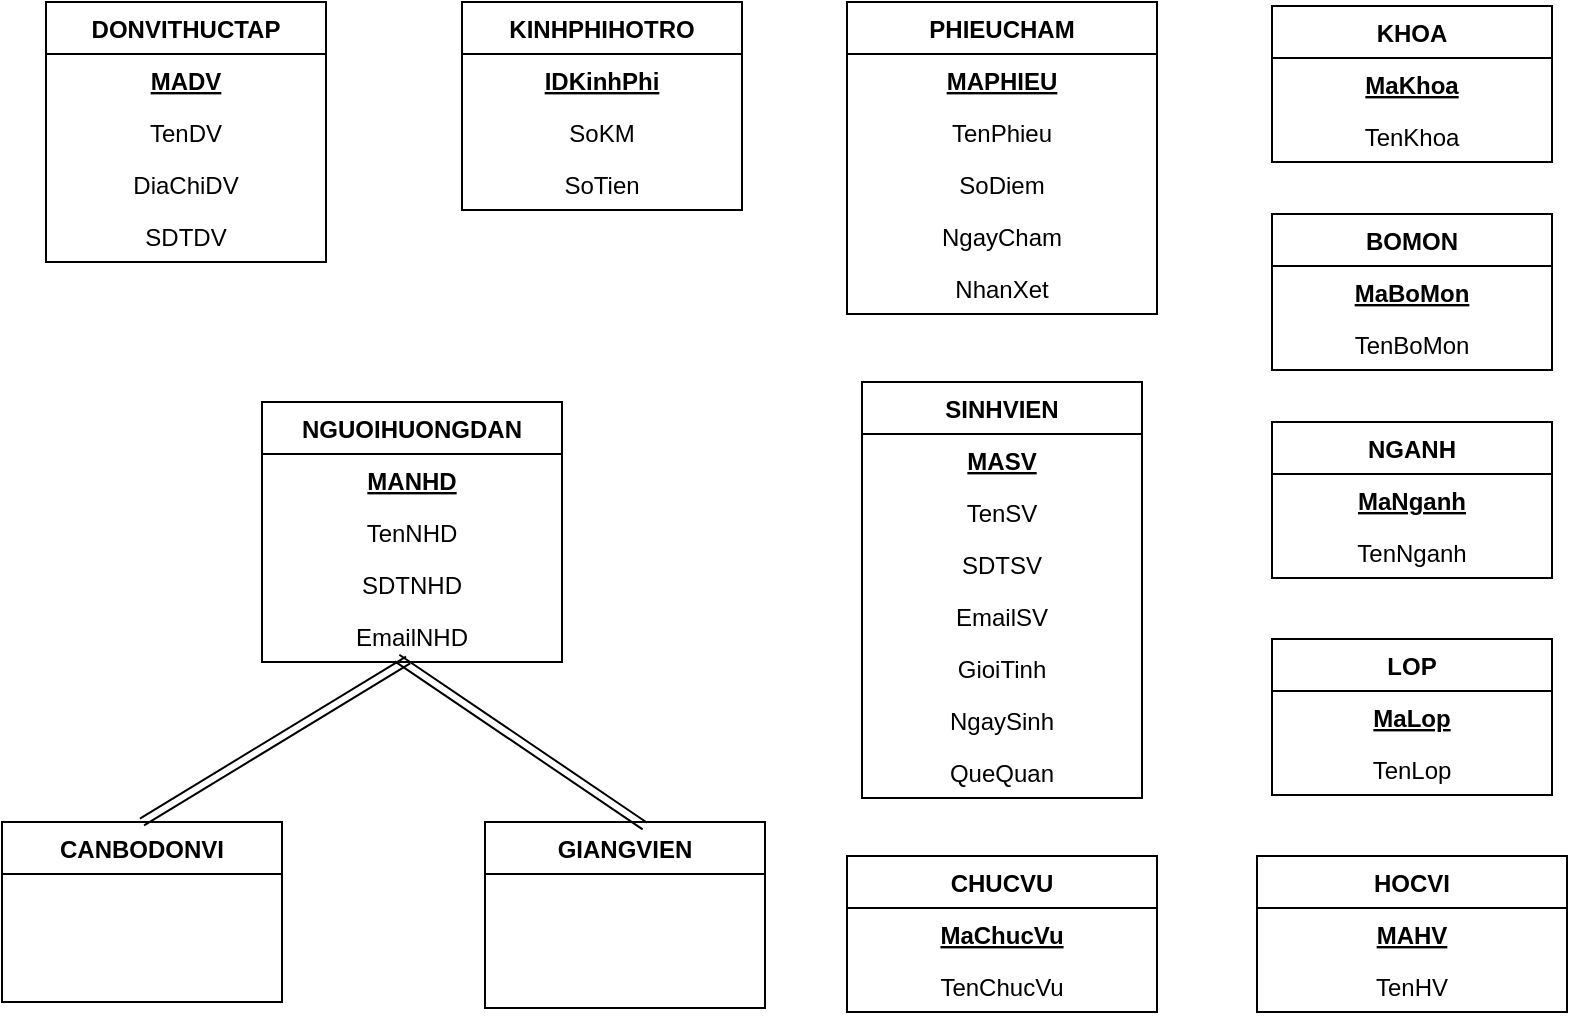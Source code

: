 <mxfile version="12.2.4" type="device" pages="1"><diagram id="Cwxf7lYwwcIN982t7A-e" name="Page-1"><mxGraphModel dx="1915" dy="545" grid="1" gridSize="10" guides="1" tooltips="1" connect="1" arrows="1" fold="1" page="1" pageScale="1" pageWidth="827" pageHeight="1169" math="0" shadow="0"><root><mxCell id="0"/><mxCell id="1" parent="0"/><mxCell id="HSzz-saxNgUrXWSduCS3-7" value="DONVITHUCTAP" style="swimlane;fontStyle=1;childLayout=stackLayout;horizontal=1;startSize=26;fillColor=none;horizontalStack=0;resizeParent=1;resizeParentMax=0;resizeLast=0;collapsible=1;marginBottom=0;" parent="1" vertex="1"><mxGeometry x="-118" y="250" width="140" height="130" as="geometry"/></mxCell><mxCell id="HSzz-saxNgUrXWSduCS3-8" value="MADV" style="text;strokeColor=none;fillColor=none;align=center;verticalAlign=top;spacingLeft=4;spacingRight=4;overflow=hidden;rotatable=0;points=[[0,0.5],[1,0.5]];portConstraint=eastwest;fontStyle=5" parent="HSzz-saxNgUrXWSduCS3-7" vertex="1"><mxGeometry y="26" width="140" height="26" as="geometry"/></mxCell><mxCell id="HSzz-saxNgUrXWSduCS3-9" value="TenDV" style="text;strokeColor=none;fillColor=none;align=center;verticalAlign=top;spacingLeft=4;spacingRight=4;overflow=hidden;rotatable=0;points=[[0,0.5],[1,0.5]];portConstraint=eastwest;" parent="HSzz-saxNgUrXWSduCS3-7" vertex="1"><mxGeometry y="52" width="140" height="26" as="geometry"/></mxCell><mxCell id="HSzz-saxNgUrXWSduCS3-10" value="DiaChiDV" style="text;strokeColor=none;fillColor=none;align=center;verticalAlign=top;spacingLeft=4;spacingRight=4;overflow=hidden;rotatable=0;points=[[0,0.5],[1,0.5]];portConstraint=eastwest;" parent="HSzz-saxNgUrXWSduCS3-7" vertex="1"><mxGeometry y="78" width="140" height="26" as="geometry"/></mxCell><mxCell id="HSzz-saxNgUrXWSduCS3-11" value="SDTDV" style="text;strokeColor=none;fillColor=none;align=center;verticalAlign=top;spacingLeft=4;spacingRight=4;overflow=hidden;rotatable=0;points=[[0,0.5],[1,0.5]];portConstraint=eastwest;" parent="HSzz-saxNgUrXWSduCS3-7" vertex="1"><mxGeometry y="104" width="140" height="26" as="geometry"/></mxCell><mxCell id="HSzz-saxNgUrXWSduCS3-13" value="NGUOIHUONGDAN" style="swimlane;fontStyle=1;childLayout=stackLayout;horizontal=1;startSize=26;fillColor=none;horizontalStack=0;resizeParent=1;resizeParentMax=0;resizeLast=0;collapsible=1;marginBottom=0;" parent="1" vertex="1"><mxGeometry x="-10" y="450" width="150" height="130" as="geometry"/></mxCell><mxCell id="HSzz-saxNgUrXWSduCS3-14" value="MANHD" style="text;strokeColor=none;fillColor=none;align=center;verticalAlign=top;spacingLeft=4;spacingRight=4;overflow=hidden;rotatable=0;points=[[0,0.5],[1,0.5]];portConstraint=eastwest;fontStyle=5" parent="HSzz-saxNgUrXWSduCS3-13" vertex="1"><mxGeometry y="26" width="150" height="26" as="geometry"/></mxCell><mxCell id="HSzz-saxNgUrXWSduCS3-15" value="TenNHD" style="text;strokeColor=none;fillColor=none;align=center;verticalAlign=top;spacingLeft=4;spacingRight=4;overflow=hidden;rotatable=0;points=[[0,0.5],[1,0.5]];portConstraint=eastwest;" parent="HSzz-saxNgUrXWSduCS3-13" vertex="1"><mxGeometry y="52" width="150" height="26" as="geometry"/></mxCell><mxCell id="HSzz-saxNgUrXWSduCS3-17" value="SDTNHD" style="text;strokeColor=none;fillColor=none;align=center;verticalAlign=top;spacingLeft=4;spacingRight=4;overflow=hidden;rotatable=0;points=[[0,0.5],[1,0.5]];portConstraint=eastwest;" parent="HSzz-saxNgUrXWSduCS3-13" vertex="1"><mxGeometry y="78" width="150" height="26" as="geometry"/></mxCell><mxCell id="HSzz-saxNgUrXWSduCS3-23" value="EmailNHD" style="text;strokeColor=none;fillColor=none;align=center;verticalAlign=top;spacingLeft=4;spacingRight=4;overflow=hidden;rotatable=0;points=[[0,0.5],[1,0.5]];portConstraint=eastwest;" parent="HSzz-saxNgUrXWSduCS3-13" vertex="1"><mxGeometry y="104" width="150" height="26" as="geometry"/></mxCell><mxCell id="HSzz-saxNgUrXWSduCS3-25" value="KINHPHIHOTRO" style="swimlane;fontStyle=1;childLayout=stackLayout;horizontal=1;startSize=26;fillColor=none;horizontalStack=0;resizeParent=1;resizeParentMax=0;resizeLast=0;collapsible=1;marginBottom=0;" parent="1" vertex="1"><mxGeometry x="90" y="250" width="140" height="104" as="geometry"/></mxCell><mxCell id="HSzz-saxNgUrXWSduCS3-26" value="IDKinhPhi" style="text;strokeColor=none;fillColor=none;align=center;verticalAlign=top;spacingLeft=4;spacingRight=4;overflow=hidden;rotatable=0;points=[[0,0.5],[1,0.5]];portConstraint=eastwest;fontStyle=5" parent="HSzz-saxNgUrXWSduCS3-25" vertex="1"><mxGeometry y="26" width="140" height="26" as="geometry"/></mxCell><mxCell id="HSzz-saxNgUrXWSduCS3-27" value="SoKM" style="text;strokeColor=none;fillColor=none;align=center;verticalAlign=top;spacingLeft=4;spacingRight=4;overflow=hidden;rotatable=0;points=[[0,0.5],[1,0.5]];portConstraint=eastwest;" parent="HSzz-saxNgUrXWSduCS3-25" vertex="1"><mxGeometry y="52" width="140" height="26" as="geometry"/></mxCell><mxCell id="HSzz-saxNgUrXWSduCS3-28" value="SoTien" style="text;strokeColor=none;fillColor=none;align=center;verticalAlign=top;spacingLeft=4;spacingRight=4;overflow=hidden;rotatable=0;points=[[0,0.5],[1,0.5]];portConstraint=eastwest;" parent="HSzz-saxNgUrXWSduCS3-25" vertex="1"><mxGeometry y="78" width="140" height="26" as="geometry"/></mxCell><mxCell id="HSzz-saxNgUrXWSduCS3-30" value="SINHVIEN" style="swimlane;fontStyle=1;childLayout=stackLayout;horizontal=1;startSize=26;fillColor=none;horizontalStack=0;resizeParent=1;resizeParentMax=0;resizeLast=0;collapsible=1;marginBottom=0;" parent="1" vertex="1"><mxGeometry x="290" y="440" width="140" height="208" as="geometry"/></mxCell><mxCell id="HSzz-saxNgUrXWSduCS3-31" value="MASV" style="text;strokeColor=none;fillColor=none;align=center;verticalAlign=top;spacingLeft=4;spacingRight=4;overflow=hidden;rotatable=0;points=[[0,0.5],[1,0.5]];portConstraint=eastwest;fontStyle=5" parent="HSzz-saxNgUrXWSduCS3-30" vertex="1"><mxGeometry y="26" width="140" height="26" as="geometry"/></mxCell><mxCell id="HSzz-saxNgUrXWSduCS3-32" value="TenSV" style="text;strokeColor=none;fillColor=none;align=center;verticalAlign=top;spacingLeft=4;spacingRight=4;overflow=hidden;rotatable=0;points=[[0,0.5],[1,0.5]];portConstraint=eastwest;" parent="HSzz-saxNgUrXWSduCS3-30" vertex="1"><mxGeometry y="52" width="140" height="26" as="geometry"/></mxCell><mxCell id="HSzz-saxNgUrXWSduCS3-42" value="SDTSV" style="text;strokeColor=none;fillColor=none;align=center;verticalAlign=top;spacingLeft=4;spacingRight=4;overflow=hidden;rotatable=0;points=[[0,0.5],[1,0.5]];portConstraint=eastwest;" parent="HSzz-saxNgUrXWSduCS3-30" vertex="1"><mxGeometry y="78" width="140" height="26" as="geometry"/></mxCell><mxCell id="HSzz-saxNgUrXWSduCS3-65" value="EmailSV" style="text;strokeColor=none;fillColor=none;align=center;verticalAlign=top;spacingLeft=4;spacingRight=4;overflow=hidden;rotatable=0;points=[[0,0.5],[1,0.5]];portConstraint=eastwest;" parent="HSzz-saxNgUrXWSduCS3-30" vertex="1"><mxGeometry y="104" width="140" height="26" as="geometry"/></mxCell><mxCell id="HSzz-saxNgUrXWSduCS3-33" value="GioiTinh" style="text;strokeColor=none;fillColor=none;align=center;verticalAlign=top;spacingLeft=4;spacingRight=4;overflow=hidden;rotatable=0;points=[[0,0.5],[1,0.5]];portConstraint=eastwest;" parent="HSzz-saxNgUrXWSduCS3-30" vertex="1"><mxGeometry y="130" width="140" height="26" as="geometry"/></mxCell><mxCell id="HSzz-saxNgUrXWSduCS3-34" value="NgaySinh" style="text;strokeColor=none;fillColor=none;align=center;verticalAlign=top;spacingLeft=4;spacingRight=4;overflow=hidden;rotatable=0;points=[[0,0.5],[1,0.5]];portConstraint=eastwest;" parent="HSzz-saxNgUrXWSduCS3-30" vertex="1"><mxGeometry y="156" width="140" height="26" as="geometry"/></mxCell><mxCell id="HSzz-saxNgUrXWSduCS3-35" value="QueQuan" style="text;strokeColor=none;fillColor=none;align=center;verticalAlign=top;spacingLeft=4;spacingRight=4;overflow=hidden;rotatable=0;points=[[0,0.5],[1,0.5]];portConstraint=eastwest;" parent="HSzz-saxNgUrXWSduCS3-30" vertex="1"><mxGeometry y="182" width="140" height="26" as="geometry"/></mxCell><mxCell id="HSzz-saxNgUrXWSduCS3-36" value="GIANGVIEN" style="swimlane;fontStyle=1;childLayout=stackLayout;horizontal=1;startSize=26;fillColor=none;horizontalStack=0;resizeParent=1;resizeParentMax=0;resizeLast=0;collapsible=1;marginBottom=0;" parent="1" vertex="1"><mxGeometry x="101.5" y="660" width="140" height="93" as="geometry"/></mxCell><mxCell id="HSzz-saxNgUrXWSduCS3-44" value="LOP" style="swimlane;fontStyle=1;childLayout=stackLayout;horizontal=1;startSize=26;fillColor=none;horizontalStack=0;resizeParent=1;resizeParentMax=0;resizeLast=0;collapsible=1;marginBottom=0;" parent="1" vertex="1"><mxGeometry x="495" y="568.5" width="140" height="78" as="geometry"/></mxCell><mxCell id="HSzz-saxNgUrXWSduCS3-45" value="MaLop" style="text;strokeColor=none;fillColor=none;align=center;verticalAlign=top;spacingLeft=4;spacingRight=4;overflow=hidden;rotatable=0;points=[[0,0.5],[1,0.5]];portConstraint=eastwest;fontStyle=5" parent="HSzz-saxNgUrXWSduCS3-44" vertex="1"><mxGeometry y="26" width="140" height="26" as="geometry"/></mxCell><mxCell id="HSzz-saxNgUrXWSduCS3-46" value="TenLop" style="text;strokeColor=none;fillColor=none;align=center;verticalAlign=top;spacingLeft=4;spacingRight=4;overflow=hidden;rotatable=0;points=[[0,0.5],[1,0.5]];portConstraint=eastwest;" parent="HSzz-saxNgUrXWSduCS3-44" vertex="1"><mxGeometry y="52" width="140" height="26" as="geometry"/></mxCell><mxCell id="HSzz-saxNgUrXWSduCS3-48" value="NGANH" style="swimlane;fontStyle=1;childLayout=stackLayout;horizontal=1;startSize=26;fillColor=none;horizontalStack=0;resizeParent=1;resizeParentMax=0;resizeLast=0;collapsible=1;marginBottom=0;" parent="1" vertex="1"><mxGeometry x="495" y="460" width="140" height="78" as="geometry"/></mxCell><mxCell id="HSzz-saxNgUrXWSduCS3-49" value="MaNganh" style="text;strokeColor=none;fillColor=none;align=center;verticalAlign=top;spacingLeft=4;spacingRight=4;overflow=hidden;rotatable=0;points=[[0,0.5],[1,0.5]];portConstraint=eastwest;fontStyle=5" parent="HSzz-saxNgUrXWSduCS3-48" vertex="1"><mxGeometry y="26" width="140" height="26" as="geometry"/></mxCell><mxCell id="HSzz-saxNgUrXWSduCS3-50" value="TenNganh" style="text;strokeColor=none;fillColor=none;align=center;verticalAlign=top;spacingLeft=4;spacingRight=4;overflow=hidden;rotatable=0;points=[[0,0.5],[1,0.5]];portConstraint=eastwest;" parent="HSzz-saxNgUrXWSduCS3-48" vertex="1"><mxGeometry y="52" width="140" height="26" as="geometry"/></mxCell><mxCell id="HSzz-saxNgUrXWSduCS3-51" value="BOMON" style="swimlane;fontStyle=1;childLayout=stackLayout;horizontal=1;startSize=26;fillColor=none;horizontalStack=0;resizeParent=1;resizeParentMax=0;resizeLast=0;collapsible=1;marginBottom=0;" parent="1" vertex="1"><mxGeometry x="495" y="356" width="140" height="78" as="geometry"/></mxCell><mxCell id="HSzz-saxNgUrXWSduCS3-52" value="MaBoMon" style="text;strokeColor=none;fillColor=none;align=center;verticalAlign=top;spacingLeft=4;spacingRight=4;overflow=hidden;rotatable=0;points=[[0,0.5],[1,0.5]];portConstraint=eastwest;fontStyle=5" parent="HSzz-saxNgUrXWSduCS3-51" vertex="1"><mxGeometry y="26" width="140" height="26" as="geometry"/></mxCell><mxCell id="HSzz-saxNgUrXWSduCS3-53" value="TenBoMon" style="text;strokeColor=none;fillColor=none;align=center;verticalAlign=top;spacingLeft=4;spacingRight=4;overflow=hidden;rotatable=0;points=[[0,0.5],[1,0.5]];portConstraint=eastwest;" parent="HSzz-saxNgUrXWSduCS3-51" vertex="1"><mxGeometry y="52" width="140" height="26" as="geometry"/></mxCell><mxCell id="HSzz-saxNgUrXWSduCS3-54" value="KHOA" style="swimlane;fontStyle=1;childLayout=stackLayout;horizontal=1;startSize=26;fillColor=none;horizontalStack=0;resizeParent=1;resizeParentMax=0;resizeLast=0;collapsible=1;marginBottom=0;" parent="1" vertex="1"><mxGeometry x="495" y="252" width="140" height="78" as="geometry"/></mxCell><mxCell id="HSzz-saxNgUrXWSduCS3-55" value="MaKhoa" style="text;strokeColor=none;fillColor=none;align=center;verticalAlign=top;spacingLeft=4;spacingRight=4;overflow=hidden;rotatable=0;points=[[0,0.5],[1,0.5]];portConstraint=eastwest;fontStyle=5" parent="HSzz-saxNgUrXWSduCS3-54" vertex="1"><mxGeometry y="26" width="140" height="26" as="geometry"/></mxCell><mxCell id="HSzz-saxNgUrXWSduCS3-56" value="TenKhoa" style="text;strokeColor=none;fillColor=none;align=center;verticalAlign=top;spacingLeft=4;spacingRight=4;overflow=hidden;rotatable=0;points=[[0,0.5],[1,0.5]];portConstraint=eastwest;" parent="HSzz-saxNgUrXWSduCS3-54" vertex="1"><mxGeometry y="52" width="140" height="26" as="geometry"/></mxCell><mxCell id="RYyxVpc4dccrSySgbr1H-1" value="CANBODONVI" style="swimlane;fontStyle=1;childLayout=stackLayout;horizontal=1;startSize=26;fillColor=none;horizontalStack=0;resizeParent=1;resizeParentMax=0;resizeLast=0;collapsible=1;marginBottom=0;" parent="1" vertex="1"><mxGeometry x="-140" y="660" width="140" height="90" as="geometry"/></mxCell><mxCell id="RYyxVpc4dccrSySgbr1H-5" value="" style="shape=link;html=1;exitX=0.5;exitY=0;exitDx=0;exitDy=0;entryX=0.487;entryY=0.962;entryDx=0;entryDy=0;entryPerimeter=0;" parent="1" source="RYyxVpc4dccrSySgbr1H-1" target="HSzz-saxNgUrXWSduCS3-23" edge="1"><mxGeometry width="50" height="50" relative="1" as="geometry"><mxPoint x="72.5" y="628.5" as="sourcePoint"/><mxPoint x="122.5" y="578.5" as="targetPoint"/></mxGeometry></mxCell><mxCell id="RYyxVpc4dccrSySgbr1H-6" value="" style="shape=link;html=1;exitX=0.571;exitY=0.022;exitDx=0;exitDy=0;entryX=0.487;entryY=0.962;entryDx=0;entryDy=0;entryPerimeter=0;exitPerimeter=0;" parent="1" source="HSzz-saxNgUrXWSduCS3-36" edge="1"><mxGeometry width="50" height="50" relative="1" as="geometry"><mxPoint x="-87.5" y="660" as="sourcePoint"/><mxPoint x="57.55" y="578.012" as="targetPoint"/></mxGeometry></mxCell><mxCell id="RYyxVpc4dccrSySgbr1H-11" value="HOCVI" style="swimlane;fontStyle=1;childLayout=stackLayout;horizontal=1;startSize=26;fillColor=none;horizontalStack=0;resizeParent=1;resizeParentMax=0;resizeLast=0;collapsible=1;marginBottom=0;" parent="1" vertex="1"><mxGeometry x="487.5" y="677" width="155" height="78" as="geometry"/></mxCell><mxCell id="RYyxVpc4dccrSySgbr1H-12" value="MAHV" style="text;strokeColor=none;fillColor=none;align=center;verticalAlign=top;spacingLeft=4;spacingRight=4;overflow=hidden;rotatable=0;points=[[0,0.5],[1,0.5]];portConstraint=eastwest;fontStyle=5" parent="RYyxVpc4dccrSySgbr1H-11" vertex="1"><mxGeometry y="26" width="155" height="26" as="geometry"/></mxCell><mxCell id="RYyxVpc4dccrSySgbr1H-13" value="TenHV" style="text;strokeColor=none;fillColor=none;align=center;verticalAlign=top;spacingLeft=4;spacingRight=4;overflow=hidden;rotatable=0;points=[[0,0.5],[1,0.5]];portConstraint=eastwest;" parent="RYyxVpc4dccrSySgbr1H-11" vertex="1"><mxGeometry y="52" width="155" height="26" as="geometry"/></mxCell><mxCell id="RYyxVpc4dccrSySgbr1H-17" value="CHUCVU" style="swimlane;fontStyle=1;childLayout=stackLayout;horizontal=1;startSize=26;fillColor=none;horizontalStack=0;resizeParent=1;resizeParentMax=0;resizeLast=0;collapsible=1;marginBottom=0;" parent="1" vertex="1"><mxGeometry x="282.5" y="677" width="155" height="78" as="geometry"/></mxCell><mxCell id="RYyxVpc4dccrSySgbr1H-18" value="MaChucVu" style="text;strokeColor=none;fillColor=none;align=center;verticalAlign=top;spacingLeft=4;spacingRight=4;overflow=hidden;rotatable=0;points=[[0,0.5],[1,0.5]];portConstraint=eastwest;fontStyle=5" parent="RYyxVpc4dccrSySgbr1H-17" vertex="1"><mxGeometry y="26" width="155" height="26" as="geometry"/></mxCell><mxCell id="RYyxVpc4dccrSySgbr1H-19" value="TenChucVu" style="text;strokeColor=none;fillColor=none;align=center;verticalAlign=top;spacingLeft=4;spacingRight=4;overflow=hidden;rotatable=0;points=[[0,0.5],[1,0.5]];portConstraint=eastwest;" parent="RYyxVpc4dccrSySgbr1H-17" vertex="1"><mxGeometry y="52" width="155" height="26" as="geometry"/></mxCell><mxCell id="RYyxVpc4dccrSySgbr1H-27" value="PHIEUCHAM" style="swimlane;fontStyle=1;childLayout=stackLayout;horizontal=1;startSize=26;fillColor=none;horizontalStack=0;resizeParent=1;resizeParentMax=0;resizeLast=0;collapsible=1;marginBottom=0;" parent="1" vertex="1"><mxGeometry x="282.5" y="250" width="155" height="156" as="geometry"/></mxCell><mxCell id="RYyxVpc4dccrSySgbr1H-28" value="MAPHIEU" style="text;strokeColor=none;fillColor=none;align=center;verticalAlign=top;spacingLeft=4;spacingRight=4;overflow=hidden;rotatable=0;points=[[0,0.5],[1,0.5]];portConstraint=eastwest;fontStyle=5" parent="RYyxVpc4dccrSySgbr1H-27" vertex="1"><mxGeometry y="26" width="155" height="26" as="geometry"/></mxCell><mxCell id="RYyxVpc4dccrSySgbr1H-29" value="TenPhieu" style="text;strokeColor=none;fillColor=none;align=center;verticalAlign=top;spacingLeft=4;spacingRight=4;overflow=hidden;rotatable=0;points=[[0,0.5],[1,0.5]];portConstraint=eastwest;" parent="RYyxVpc4dccrSySgbr1H-27" vertex="1"><mxGeometry y="52" width="155" height="26" as="geometry"/></mxCell><mxCell id="RYyxVpc4dccrSySgbr1H-30" value="SoDiem" style="text;strokeColor=none;fillColor=none;align=center;verticalAlign=top;spacingLeft=4;spacingRight=4;overflow=hidden;rotatable=0;points=[[0,0.5],[1,0.5]];portConstraint=eastwest;" parent="RYyxVpc4dccrSySgbr1H-27" vertex="1"><mxGeometry y="78" width="155" height="26" as="geometry"/></mxCell><mxCell id="RYyxVpc4dccrSySgbr1H-31" value="NgayCham" style="text;strokeColor=none;fillColor=none;align=center;verticalAlign=top;spacingLeft=4;spacingRight=4;overflow=hidden;rotatable=0;points=[[0,0.5],[1,0.5]];portConstraint=eastwest;" parent="RYyxVpc4dccrSySgbr1H-27" vertex="1"><mxGeometry y="104" width="155" height="26" as="geometry"/></mxCell><mxCell id="RYyxVpc4dccrSySgbr1H-32" value="NhanXet" style="text;strokeColor=none;fillColor=none;align=center;verticalAlign=top;spacingLeft=4;spacingRight=4;overflow=hidden;rotatable=0;points=[[0,0.5],[1,0.5]];portConstraint=eastwest;" parent="RYyxVpc4dccrSySgbr1H-27" vertex="1"><mxGeometry y="130" width="155" height="26" as="geometry"/></mxCell></root></mxGraphModel></diagram></mxfile>